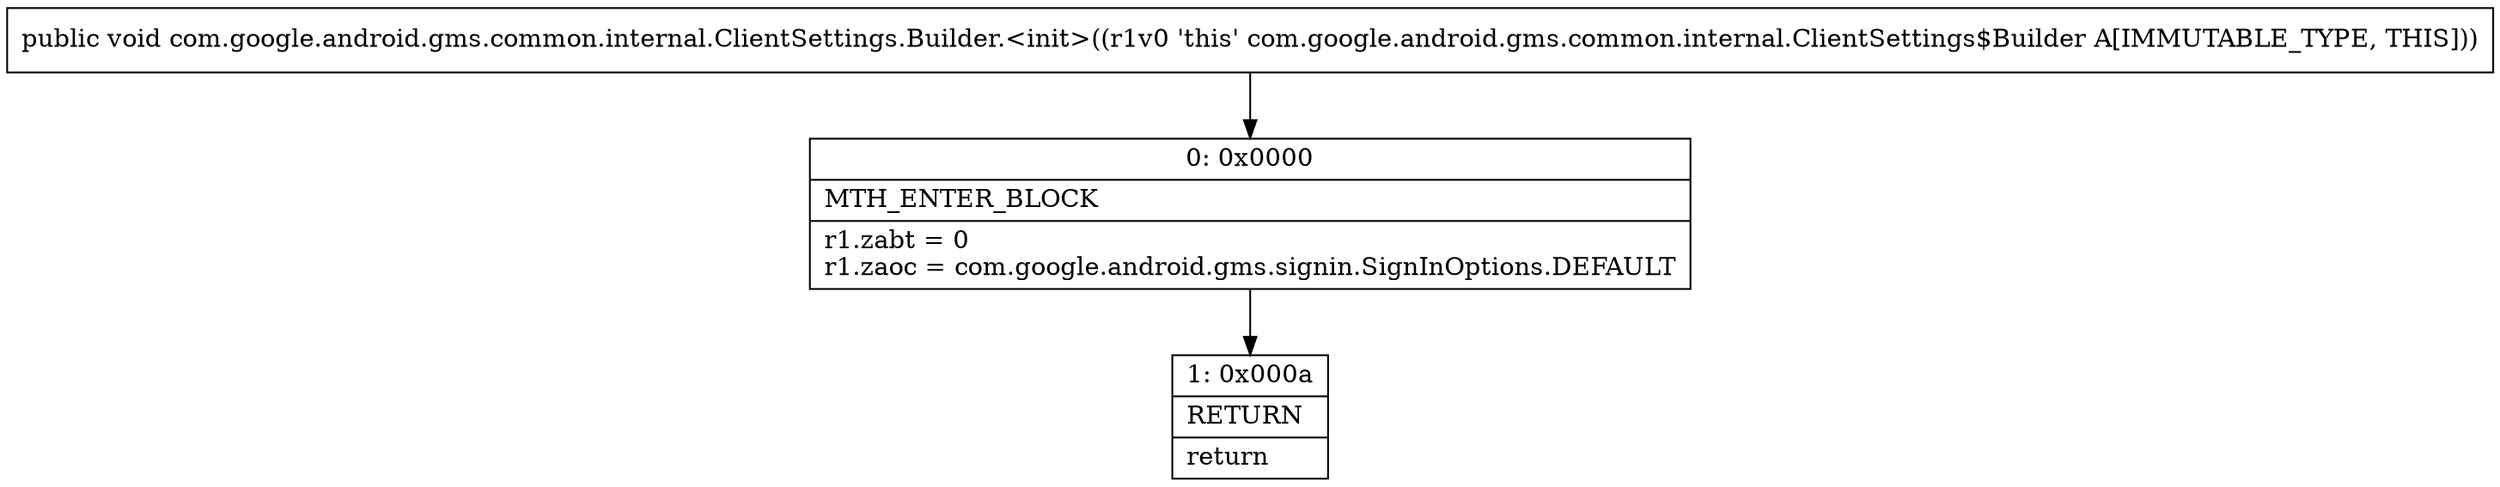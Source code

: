digraph "CFG forcom.google.android.gms.common.internal.ClientSettings.Builder.\<init\>()V" {
Node_0 [shape=record,label="{0\:\ 0x0000|MTH_ENTER_BLOCK\l|r1.zabt = 0\lr1.zaoc = com.google.android.gms.signin.SignInOptions.DEFAULT\l}"];
Node_1 [shape=record,label="{1\:\ 0x000a|RETURN\l|return\l}"];
MethodNode[shape=record,label="{public void com.google.android.gms.common.internal.ClientSettings.Builder.\<init\>((r1v0 'this' com.google.android.gms.common.internal.ClientSettings$Builder A[IMMUTABLE_TYPE, THIS])) }"];
MethodNode -> Node_0;
Node_0 -> Node_1;
}

